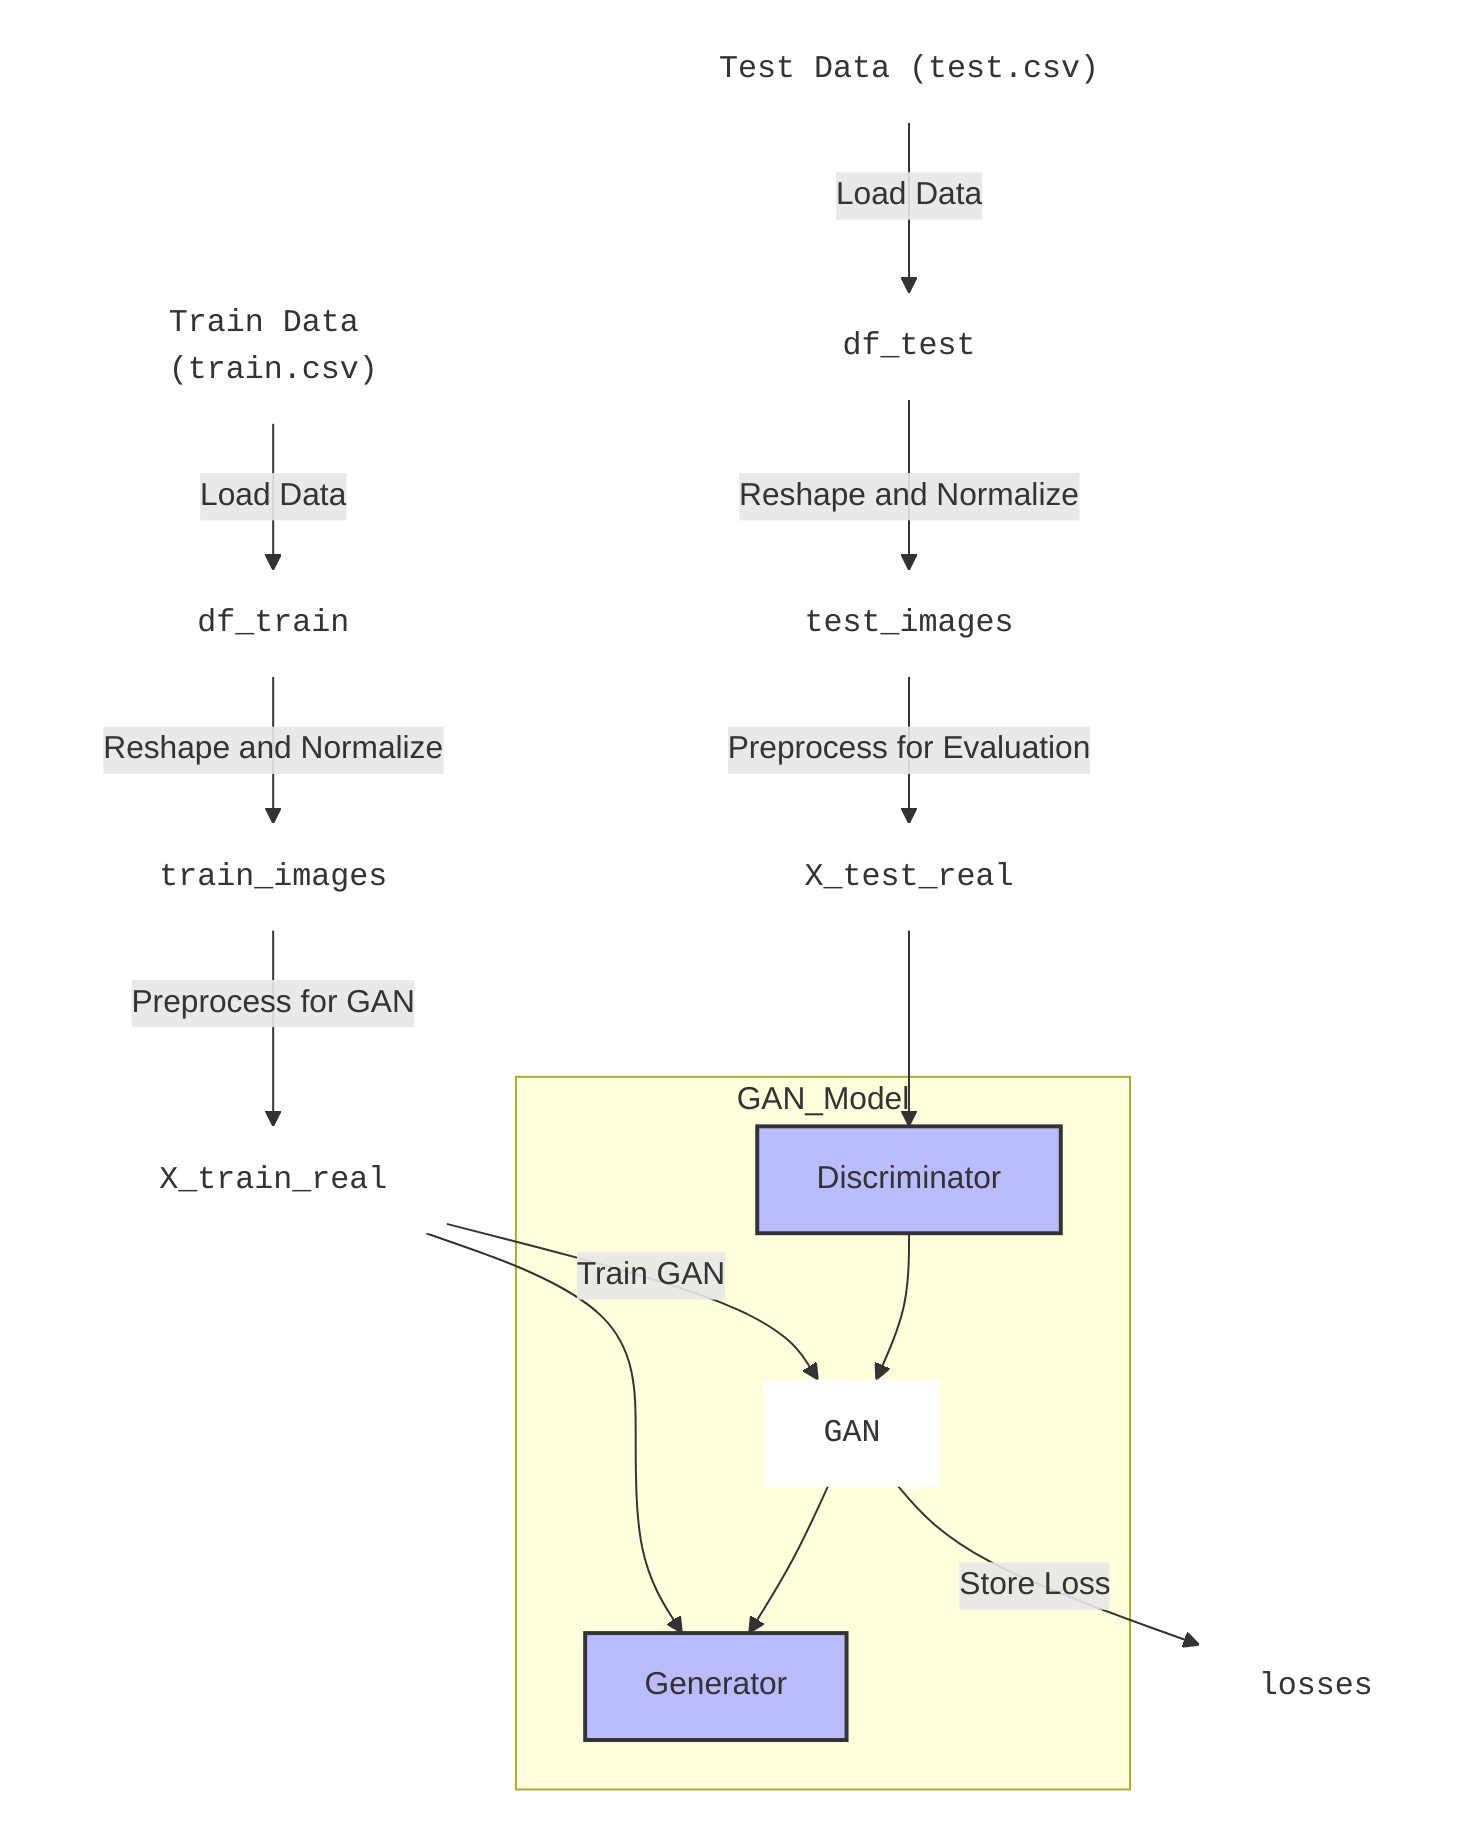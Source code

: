 flowchart TD
    %% Nodes representing data sources
    A["Train Data (train.csv)"] -->|Load Data| B["df_train"]
    C["Test Data (test.csv)"] -->|Load Data| D["df_test"]

    %% Nodes for data variables and processes
    B -->|Reshape and Normalize| E["train_images"]
    E -->|Preprocess for GAN| F["X_train_real"]

    D -->|Reshape and Normalize| G["test_images"]
    G -->|Preprocess for Evaluation| H["X_test_real"]

    %% GAN related nodes
    subgraph GAN_Model
        direction LR
        I["Generator"]
        J["GAN"] --> I
        K["Discriminator"] --> J
    end

    %% Loss and Training
    F -->|Train GAN| J
    J -->|Store Loss| L["losses"]

    %% Annotations
    F:::dataVar --> I:::modelNode
    H:::dataVar --> K:::modelNode

    %% Class Definitions
    classDef dataVar fill:#f9f,stroke:#333,stroke-width:2px;
    classDef modelNode fill:#bbf,stroke:#333,stroke-width:2px;

    %% Comments
    classDef className fill:#f96,font-family:monospace;
    classDef classDesc fill:#fff,stroke:none;

    %% Data Source Comments
    class A className;
    class A classDesc;

    class C className;
    class C classDesc;

    %% Data Variable Comments
    class B className;
    class B classDesc;

    class D className;
    class D classDesc;

    class E className;
    class E classDesc;

    class F className;
    class F classDesc;

    class G className;
    class G classDesc;

    class H className;
    class H classDesc;

    %% GAN and Loss Tracking Comments
    class J className;
    class J classDesc;

    class L className;
    class L classDesc;